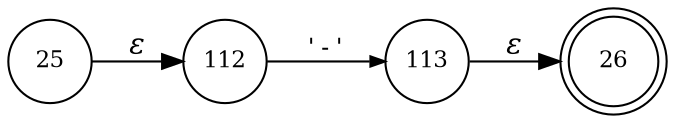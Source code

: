 digraph ATN {
rankdir=LR;
s26[fontsize=11, label="26", shape=doublecircle, fixedsize=true, width=.6];
s112[fontsize=11,label="112", shape=circle, fixedsize=true, width=.55, peripheries=1];
s113[fontsize=11,label="113", shape=circle, fixedsize=true, width=.55, peripheries=1];
s25[fontsize=11,label="25", shape=circle, fixedsize=true, width=.55, peripheries=1];
s25 -> s112 [fontname="Times-Italic", label="&epsilon;"];
s112 -> s113 [fontsize=11, fontname="Courier", arrowsize=.7, label = "'-'", arrowhead = normal];
s113 -> s26 [fontname="Times-Italic", label="&epsilon;"];
}